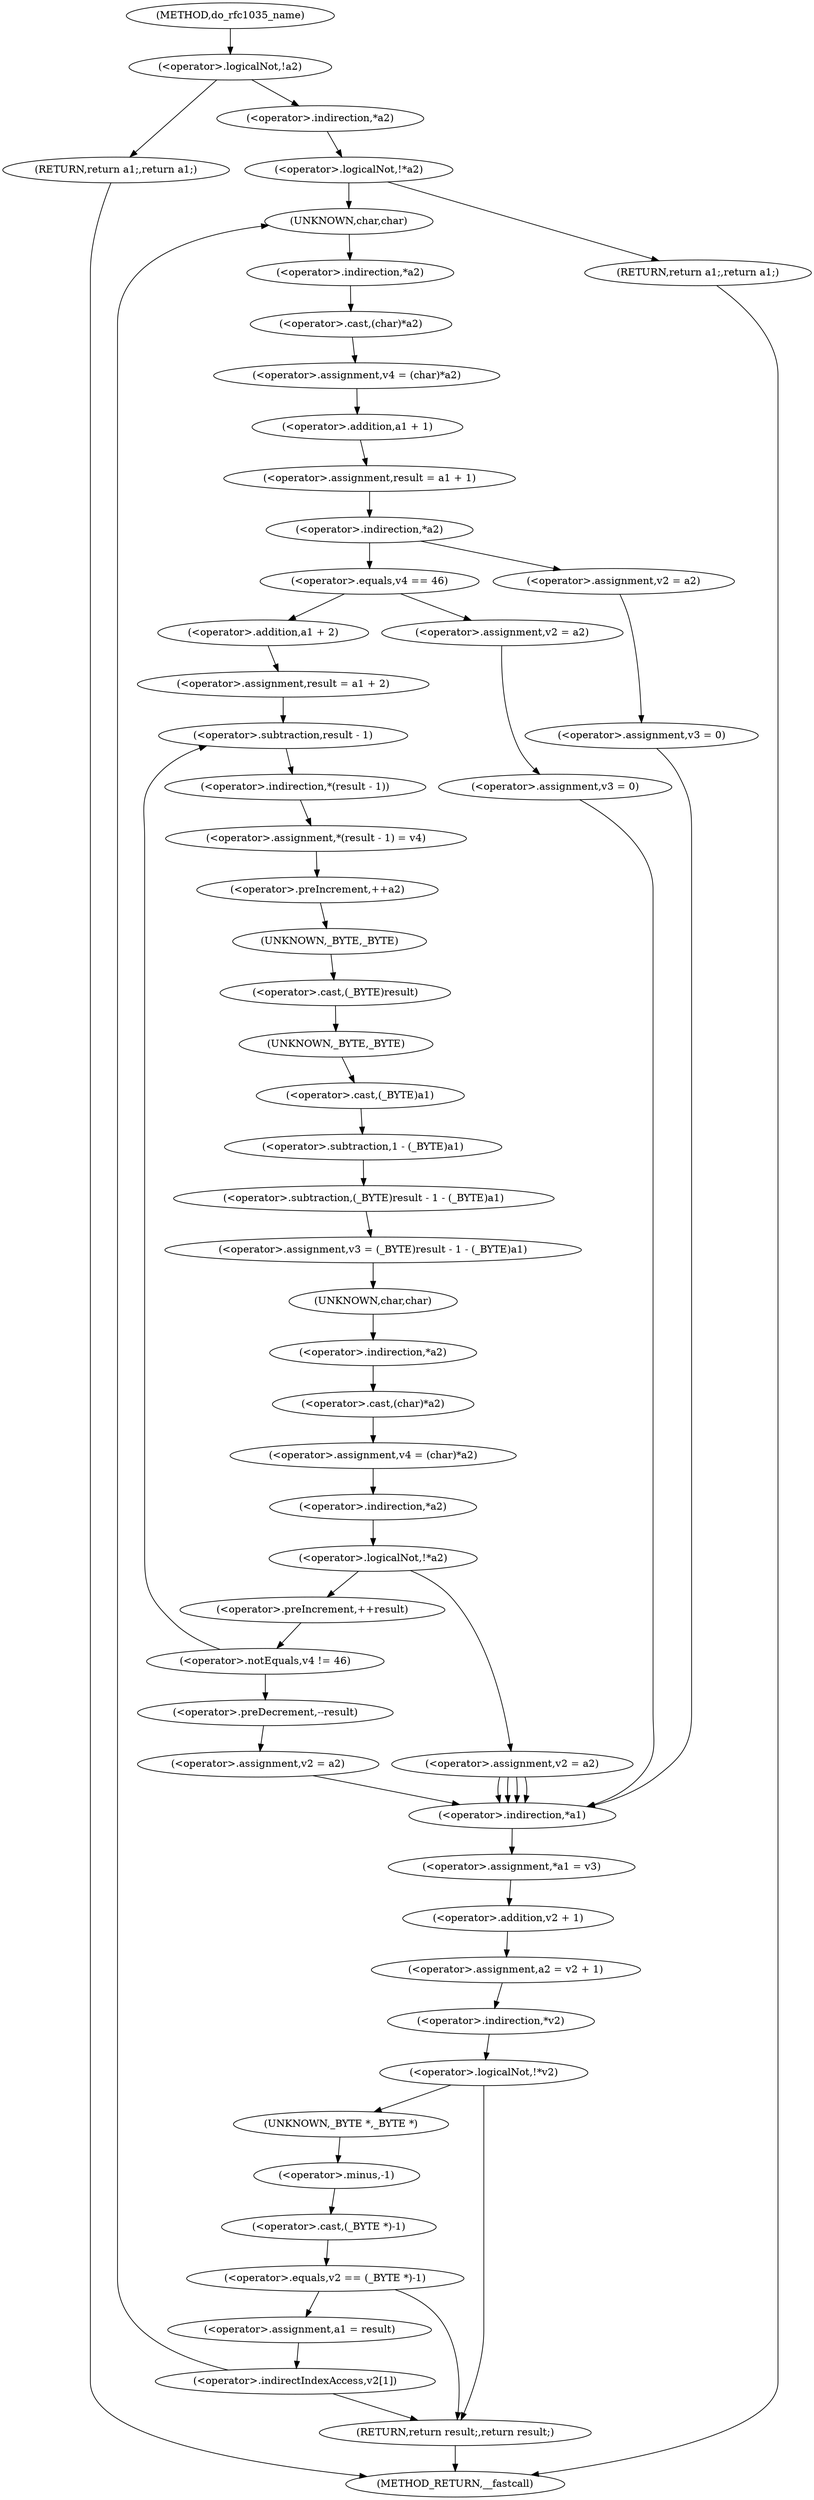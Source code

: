 digraph do_rfc1035_name {  
"1000114" [label = "(<operator>.logicalNot,!a2)" ]
"1000116" [label = "(RETURN,return a1;,return a1;)" ]
"1000119" [label = "(<operator>.logicalNot,!*a2)" ]
"1000120" [label = "(<operator>.indirection,*a2)" ]
"1000122" [label = "(RETURN,return a1;,return a1;)" ]
"1000126" [label = "(<operator>.assignment,v4 = (char)*a2)" ]
"1000128" [label = "(<operator>.cast,(char)*a2)" ]
"1000129" [label = "(UNKNOWN,char,char)" ]
"1000130" [label = "(<operator>.indirection,*a2)" ]
"1000132" [label = "(<operator>.assignment,result = a1 + 1)" ]
"1000134" [label = "(<operator>.addition,a1 + 1)" ]
"1000138" [label = "(<operator>.indirection,*a2)" ]
"1000142" [label = "(<operator>.equals,v4 == 46)" ]
"1000146" [label = "(<operator>.assignment,v2 = a2)" ]
"1000149" [label = "(<operator>.assignment,v3 = 0)" ]
"1000154" [label = "(<operator>.assignment,result = a1 + 2)" ]
"1000156" [label = "(<operator>.addition,a1 + 2)" ]
"1000161" [label = "(<operator>.assignment,*(result - 1) = v4)" ]
"1000162" [label = "(<operator>.indirection,*(result - 1))" ]
"1000163" [label = "(<operator>.subtraction,result - 1)" ]
"1000167" [label = "(<operator>.preIncrement,++a2)" ]
"1000169" [label = "(<operator>.assignment,v3 = (_BYTE)result - 1 - (_BYTE)a1)" ]
"1000171" [label = "(<operator>.subtraction,(_BYTE)result - 1 - (_BYTE)a1)" ]
"1000172" [label = "(<operator>.cast,(_BYTE)result)" ]
"1000173" [label = "(UNKNOWN,_BYTE,_BYTE)" ]
"1000175" [label = "(<operator>.subtraction,1 - (_BYTE)a1)" ]
"1000177" [label = "(<operator>.cast,(_BYTE)a1)" ]
"1000178" [label = "(UNKNOWN,_BYTE,_BYTE)" ]
"1000180" [label = "(<operator>.assignment,v4 = (char)*a2)" ]
"1000182" [label = "(<operator>.cast,(char)*a2)" ]
"1000183" [label = "(UNKNOWN,char,char)" ]
"1000184" [label = "(<operator>.indirection,*a2)" ]
"1000187" [label = "(<operator>.logicalNot,!*a2)" ]
"1000188" [label = "(<operator>.indirection,*a2)" ]
"1000191" [label = "(<operator>.assignment,v2 = a2)" ]
"1000195" [label = "(<operator>.preIncrement,++result)" ]
"1000197" [label = "(<operator>.notEquals,v4 != 46)" ]
"1000200" [label = "(<operator>.preDecrement,--result)" ]
"1000202" [label = "(<operator>.assignment,v2 = a2)" ]
"1000207" [label = "(<operator>.assignment,v2 = a2)" ]
"1000210" [label = "(<operator>.assignment,v3 = 0)" ]
"1000214" [label = "(<operator>.assignment,*a1 = v3)" ]
"1000215" [label = "(<operator>.indirection,*a1)" ]
"1000218" [label = "(<operator>.assignment,a2 = v2 + 1)" ]
"1000220" [label = "(<operator>.addition,v2 + 1)" ]
"1000224" [label = "(<operator>.logicalNot,!*v2)" ]
"1000225" [label = "(<operator>.indirection,*v2)" ]
"1000229" [label = "(<operator>.equals,v2 == (_BYTE *)-1)" ]
"1000231" [label = "(<operator>.cast,(_BYTE *)-1)" ]
"1000232" [label = "(UNKNOWN,_BYTE *,_BYTE *)" ]
"1000233" [label = "(<operator>.minus,-1)" ]
"1000236" [label = "(<operator>.assignment,a1 = result)" ]
"1000239" [label = "(<operator>.indirectIndexAccess,v2[1])" ]
"1000242" [label = "(RETURN,return result;,return result;)" ]
"1000105" [label = "(METHOD,do_rfc1035_name)" ]
"1000244" [label = "(METHOD_RETURN,__fastcall)" ]
  "1000114" -> "1000116" 
  "1000114" -> "1000120" 
  "1000116" -> "1000244" 
  "1000119" -> "1000122" 
  "1000119" -> "1000129" 
  "1000120" -> "1000119" 
  "1000122" -> "1000244" 
  "1000126" -> "1000134" 
  "1000128" -> "1000126" 
  "1000129" -> "1000130" 
  "1000130" -> "1000128" 
  "1000132" -> "1000138" 
  "1000134" -> "1000132" 
  "1000138" -> "1000142" 
  "1000138" -> "1000207" 
  "1000142" -> "1000146" 
  "1000142" -> "1000156" 
  "1000146" -> "1000149" 
  "1000149" -> "1000215" 
  "1000154" -> "1000163" 
  "1000156" -> "1000154" 
  "1000161" -> "1000167" 
  "1000162" -> "1000161" 
  "1000163" -> "1000162" 
  "1000167" -> "1000173" 
  "1000169" -> "1000183" 
  "1000171" -> "1000169" 
  "1000172" -> "1000178" 
  "1000173" -> "1000172" 
  "1000175" -> "1000171" 
  "1000177" -> "1000175" 
  "1000178" -> "1000177" 
  "1000180" -> "1000188" 
  "1000182" -> "1000180" 
  "1000183" -> "1000184" 
  "1000184" -> "1000182" 
  "1000187" -> "1000191" 
  "1000187" -> "1000195" 
  "1000188" -> "1000187" 
  "1000191" -> "1000215" 
  "1000191" -> "1000215" 
  "1000191" -> "1000215" 
  "1000191" -> "1000215" 
  "1000195" -> "1000197" 
  "1000197" -> "1000163" 
  "1000197" -> "1000200" 
  "1000200" -> "1000202" 
  "1000202" -> "1000215" 
  "1000207" -> "1000210" 
  "1000210" -> "1000215" 
  "1000214" -> "1000220" 
  "1000215" -> "1000214" 
  "1000218" -> "1000225" 
  "1000220" -> "1000218" 
  "1000224" -> "1000242" 
  "1000224" -> "1000232" 
  "1000225" -> "1000224" 
  "1000229" -> "1000242" 
  "1000229" -> "1000236" 
  "1000231" -> "1000229" 
  "1000232" -> "1000233" 
  "1000233" -> "1000231" 
  "1000236" -> "1000239" 
  "1000239" -> "1000129" 
  "1000239" -> "1000242" 
  "1000242" -> "1000244" 
  "1000105" -> "1000114" 
}
